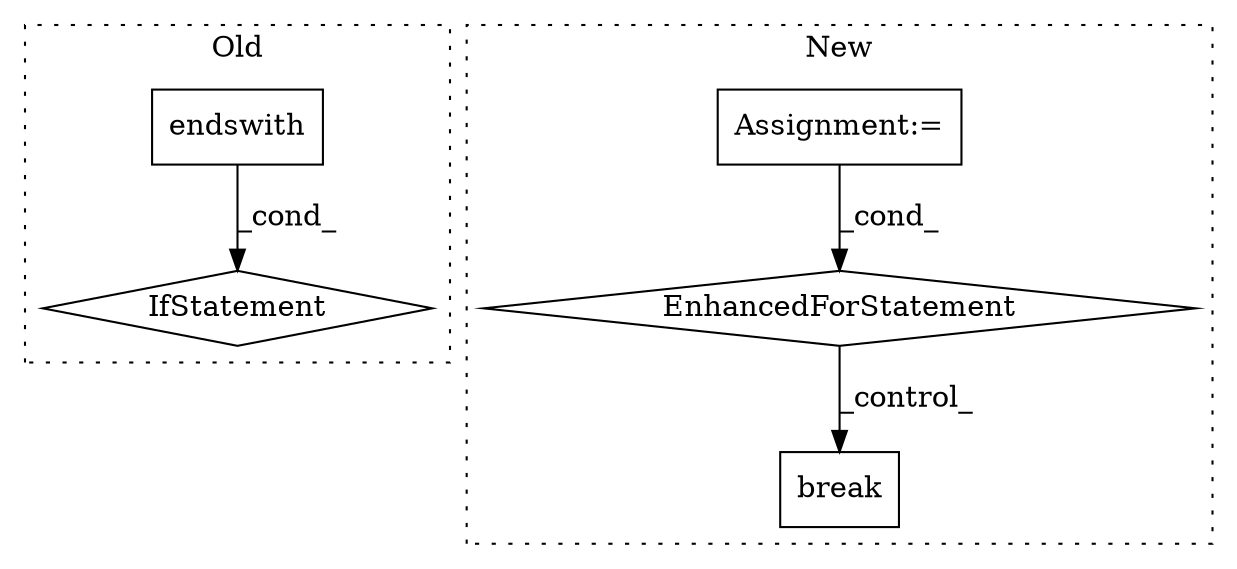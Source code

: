 digraph G {
subgraph cluster0 {
1 [label="endswith" a="32" s="2584,2610" l="9,1" shape="box"];
3 [label="IfStatement" a="25" s="2560,2611" l="4,2" shape="diamond"];
label = "Old";
style="dotted";
}
subgraph cluster1 {
2 [label="break" a="10" s="2794" l="6" shape="box"];
4 [label="EnhancedForStatement" a="70" s="2481,2588" l="57,2" shape="diamond"];
5 [label="Assignment:=" a="7" s="2448" l="1" shape="box"];
label = "New";
style="dotted";
}
1 -> 3 [label="_cond_"];
4 -> 2 [label="_control_"];
5 -> 4 [label="_cond_"];
}